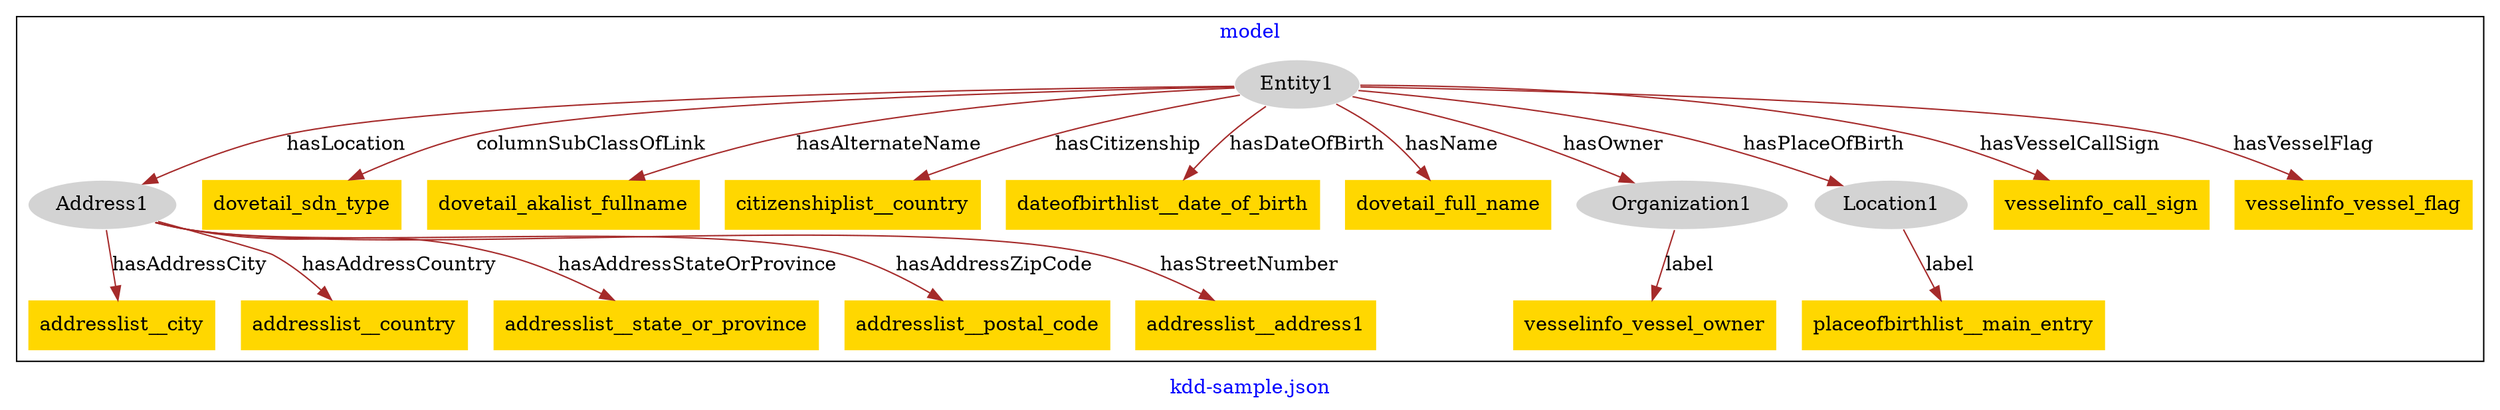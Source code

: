 digraph n0 {
fontcolor="blue"
remincross="true"
label="kdd-sample.json"
subgraph cluster {
label="model"
n2[style="filled",color="white",fillcolor="lightgray",label="Address1"];
n3[shape="plaintext",style="filled",fillcolor="gold",label="addresslist__city"];
n4[shape="plaintext",style="filled",fillcolor="gold",label="addresslist__country"];
n5[shape="plaintext",style="filled",fillcolor="gold",label="addresslist__state_or_province"];
n6[shape="plaintext",style="filled",fillcolor="gold",label="addresslist__postal_code"];
n7[shape="plaintext",style="filled",fillcolor="gold",label="addresslist__address1"];
n8[style="filled",color="white",fillcolor="lightgray",label="Entity1"];
n9[shape="plaintext",style="filled",fillcolor="gold",label="dovetail_sdn_type"];
n10[shape="plaintext",style="filled",fillcolor="gold",label="dovetail_akalist_fullname"];
n11[shape="plaintext",style="filled",fillcolor="gold",label="citizenshiplist__country"];
n12[shape="plaintext",style="filled",fillcolor="gold",label="dateofbirthlist__date_of_birth"];
n13[shape="plaintext",style="filled",fillcolor="gold",label="dovetail_full_name"];
n14[style="filled",color="white",fillcolor="lightgray",label="Organization1"];
n15[style="filled",color="white",fillcolor="lightgray",label="Location1"];
n16[shape="plaintext",style="filled",fillcolor="gold",label="vesselinfo_call_sign"];
n17[shape="plaintext",style="filled",fillcolor="gold",label="vesselinfo_vessel_flag"];
n18[shape="plaintext",style="filled",fillcolor="gold",label="placeofbirthlist__main_entry"];
n19[shape="plaintext",style="filled",fillcolor="gold",label="vesselinfo_vessel_owner"];
}
n2 -> n3[color="brown",fontcolor="black",label="hasAddressCity"]
n2 -> n4[color="brown",fontcolor="black",label="hasAddressCountry"]
n2 -> n5[color="brown",fontcolor="black",label="hasAddressStateOrProvince"]
n2 -> n6[color="brown",fontcolor="black",label="hasAddressZipCode"]
n2 -> n7[color="brown",fontcolor="black",label="hasStreetNumber"]
n8 -> n9[color="brown",fontcolor="black",label="columnSubClassOfLink"]
n8 -> n10[color="brown",fontcolor="black",label="hasAlternateName"]
n8 -> n11[color="brown",fontcolor="black",label="hasCitizenship"]
n8 -> n12[color="brown",fontcolor="black",label="hasDateOfBirth"]
n8 -> n2[color="brown",fontcolor="black",label="hasLocation"]
n8 -> n13[color="brown",fontcolor="black",label="hasName"]
n8 -> n14[color="brown",fontcolor="black",label="hasOwner"]
n8 -> n15[color="brown",fontcolor="black",label="hasPlaceOfBirth"]
n8 -> n16[color="brown",fontcolor="black",label="hasVesselCallSign"]
n8 -> n17[color="brown",fontcolor="black",label="hasVesselFlag"]
n15 -> n18[color="brown",fontcolor="black",label="label"]
n14 -> n19[color="brown",fontcolor="black",label="label"]
}
